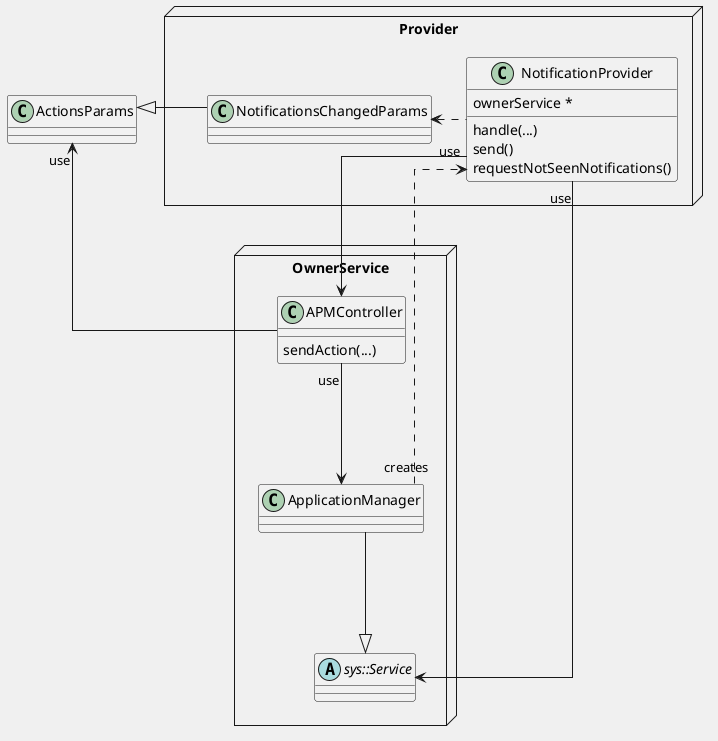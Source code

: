 @startuml
skinparam BackgroundColor F0F0F0
  skinparam linetype ortho
node "OwnerService" as owner{
    class "ApplicationManager" as apm
    class "APMController" as controller{
        {method} sendAction(...)
    }
    abstract "sys::Service" as serv
    serv <|-u-- apm
    controller "use"-d--> apm
}

class "ActionsParams" as params

node "Provider" as provider {
    class "NotificationProvider" as notProvider {
        {field} ownerService *
        {method} handle(...)
        {method} send()
        {method} requestNotSeenNotifications()
    }
    class "NotificationsChangedParams" as notifParams
    notProvider -l..>notifParams
}

provider -[hidden]d- owner

notProvider "use"--> serv
notProvider "use"--> controller
params "use"<-- controller
notifParams --|>params
apm "creates"..>notProvider


@enduml
